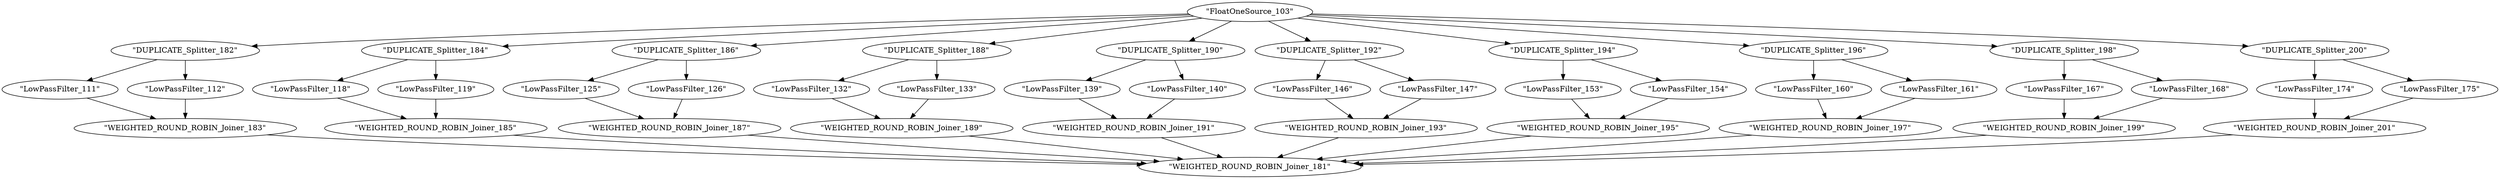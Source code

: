 strict digraph FMRadio_244 {
	graph [name=FMRadio_244];
	node [label="\N"];
	node0	[codeSize="\"14 b\"",
		contraction="{'node1': {'label': '\"LowPassFilter_105\"', 'push': '\"1\"', 'pop': '\"5\"', 'peek': '\"64\"', 'pushType': '\"float\"', 'popType': '\"float\"', '\
peekType': '\"float\"', 'codeSize': '\"1252 b\"', 'stackSize': '\"96 b\"', 'work': '\"730\"'}, 'node2': {'label': '\"FMDemodulator_106\"', '\
push': '\"1\"', 'pop': '\"1\"', 'peek': '\"2\"', 'pushType': '\"float\"', 'popType': '\"float\"', 'peekType': '\"float\"', 'codeSize': '\"82 \
b\"', 'stackSize': '\"32 b\"', 'work': '\"221\"'}, 'node3': {'label': '\"DUPLICATE_Splitter_180\"', 'push': '\"1\"', 'pop': '\"1\"', 'peek': '\"\
0\"', 'pushType': '\"float\"', 'popType': '\"float\"', 'peekType': '\"void\"', 'codeSize': '\"72 b\"', 'stackSize': '\"64 b\"', 'work': '\"0\"'}}",
		label="\"FloatOneSource_103\"",
		peek="\"0\"",
		peekType="\"void\"",
		pop="\"0\"",
		popType="\"void\"",
		push="\"5\"",
		pushType="\"float\"",
		stackSize="\"0 b\"",
		work="\"958\""];
	node4	[codeSize="\"24 b\"",
		label="\"DUPLICATE_Splitter_182\"",
		peek="\"0\"",
		peekType="\"void\"",
		pop="\"1\"",
		popType="\"float\"",
		push="\"1\"",
		pushType="\"float\"",
		stackSize="\"64 b\"",
		work="\"0\""];
	node0 -> node4;
	node10	[codeSize="\"24 b\"",
		label="\"DUPLICATE_Splitter_184\"",
		peek="\"0\"",
		peekType="\"void\"",
		pop="\"1\"",
		popType="\"float\"",
		push="\"1\"",
		pushType="\"float\"",
		stackSize="\"64 b\"",
		work="\"0\""];
	node0 -> node10;
	node16	[codeSize="\"24 b\"",
		label="\"DUPLICATE_Splitter_186\"",
		peek="\"0\"",
		peekType="\"void\"",
		pop="\"1\"",
		popType="\"float\"",
		push="\"1\"",
		pushType="\"float\"",
		stackSize="\"64 b\"",
		work="\"0\""];
	node0 -> node16;
	node22	[codeSize="\"24 b\"",
		label="\"DUPLICATE_Splitter_188\"",
		peek="\"0\"",
		peekType="\"void\"",
		pop="\"1\"",
		popType="\"float\"",
		push="\"1\"",
		pushType="\"float\"",
		stackSize="\"64 b\"",
		work="\"0\""];
	node0 -> node22;
	node28	[codeSize="\"24 b\"",
		label="\"DUPLICATE_Splitter_190\"",
		peek="\"0\"",
		peekType="\"void\"",
		pop="\"1\"",
		popType="\"float\"",
		push="\"1\"",
		pushType="\"float\"",
		stackSize="\"64 b\"",
		work="\"0\""];
	node0 -> node28;
	node34	[codeSize="\"24 b\"",
		label="\"DUPLICATE_Splitter_192\"",
		peek="\"0\"",
		peekType="\"void\"",
		pop="\"1\"",
		popType="\"float\"",
		push="\"1\"",
		pushType="\"float\"",
		stackSize="\"64 b\"",
		work="\"0\""];
	node0 -> node34;
	node40	[codeSize="\"24 b\"",
		label="\"DUPLICATE_Splitter_194\"",
		peek="\"0\"",
		peekType="\"void\"",
		pop="\"1\"",
		popType="\"float\"",
		push="\"1\"",
		pushType="\"float\"",
		stackSize="\"64 b\"",
		work="\"0\""];
	node0 -> node40;
	node46	[codeSize="\"24 b\"",
		label="\"DUPLICATE_Splitter_196\"",
		peek="\"0\"",
		peekType="\"void\"",
		pop="\"1\"",
		popType="\"float\"",
		push="\"1\"",
		pushType="\"float\"",
		stackSize="\"64 b\"",
		work="\"0\""];
	node0 -> node46;
	node52	[codeSize="\"24 b\"",
		label="\"DUPLICATE_Splitter_198\"",
		peek="\"0\"",
		peekType="\"void\"",
		pop="\"1\"",
		popType="\"float\"",
		push="\"1\"",
		pushType="\"float\"",
		stackSize="\"64 b\"",
		work="\"0\""];
	node0 -> node52;
	node58	[codeSize="\"24 b\"",
		label="\"DUPLICATE_Splitter_200\"",
		peek="\"0\"",
		peekType="\"void\"",
		pop="\"1\"",
		popType="\"float\"",
		push="\"1\"",
		pushType="\"float\"",
		stackSize="\"64 b\"",
		work="\"0\""];
	node0 -> node58;
	node5	[codeSize="\"1332 b\"",
		label="\"LowPassFilter_111\"",
		peek="\"64\"",
		peekType="\"float\"",
		pop="\"1\"",
		popType="\"float\"",
		push="\"1\"",
		pushType="\"float\"",
		stackSize="\"96 b\"",
		work="\"710\""];
	node4 -> node5;
	node6	[codeSize="\"1332 b\"",
		label="\"LowPassFilter_112\"",
		peek="\"64\"",
		peekType="\"float\"",
		pop="\"1\"",
		popType="\"float\"",
		push="\"1\"",
		pushType="\"float\"",
		stackSize="\"96 b\"",
		work="\"710\""];
	node4 -> node6;
	node7	[codeSize="\"30 b\"",
		contraction="{'node8': {'label': '\"Subtracter_113\"', 'push': '\"1\"', 'pop': '\"2\"', 'peek': '\"2\"', 'pushType': '\"float\"', 'popType': '\"float\"', '\
peekType': '\"float\"', 'codeSize': '\"43 b\"', 'stackSize': '\"0 b\"', 'work': '\"17\"'}, 'node9': {'label': '\"Amplify_114\"', 'push': '\"\
1\"', 'pop': '\"1\"', 'peek': '\"1\"', 'pushType': '\"float\"', 'popType': '\"float\"', 'peekType': '\"float\"', 'codeSize': '\"17 b\"', 'stackSize': '\"\
0 b\"', 'work': '\"8\"'}}",
		label="\"WEIGHTED_ROUND_ROBIN_Joiner_183\"",
		peek="\"0\"",
		peekType="\"void\"",
		pop="\"2\"",
		popType="\"float\"",
		push="\"2\"",
		pushType="\"float\"",
		stackSize="\"32 b\"",
		work="\"25\""];
	node5 -> node7;
	node6 -> node7;
	node64	[codeSize="\"126 b\"",
		contraction="{'node65': {'label': '\"AnonFilter_a0_178\"', 'push': '\"1\"', 'pop': '\"10\"', 'peek': '\"10\"', 'pushType': '\"float\"', 'popType': '\"float\"', '\
peekType': '\"float\"', 'codeSize': '\"27 b\"', 'stackSize': '\"64 b\"', 'work': '\"73\"'}, 'node66': {'label': '\"FloatPrinter_179\"', 'push': '\"\
0\"', 'pop': '\"1\"', 'peek': '\"1\"', 'pushType': '\"void\"', 'popType': '\"float\"', 'peekType': '\"float\"', 'codeSize': '\"16 b\"', 'stackSize': '\"\
0 b\"', 'work': '\"6\"'}}",
		label="\"WEIGHTED_ROUND_ROBIN_Joiner_181\"",
		peek="\"0\"",
		peekType="\"void\"",
		pop="\"10\"",
		popType="\"float\"",
		push="\"10\"",
		pushType="\"float\"",
		stackSize="\"32 b\"",
		work="\"79\""];
	node7 -> node64;
	node11	[codeSize="\"1332 b\"",
		label="\"LowPassFilter_118\"",
		peek="\"64\"",
		peekType="\"float\"",
		pop="\"1\"",
		popType="\"float\"",
		push="\"1\"",
		pushType="\"float\"",
		stackSize="\"96 b\"",
		work="\"710\""];
	node10 -> node11;
	node12	[codeSize="\"1332 b\"",
		label="\"LowPassFilter_119\"",
		peek="\"64\"",
		peekType="\"float\"",
		pop="\"1\"",
		popType="\"float\"",
		push="\"1\"",
		pushType="\"float\"",
		stackSize="\"96 b\"",
		work="\"710\""];
	node10 -> node12;
	node13	[codeSize="\"30 b\"",
		contraction="{'node14': {'label': '\"Subtracter_120\"', 'push': '\"1\"', 'pop': '\"2\"', 'peek': '\"2\"', 'pushType': '\"float\"', 'popType': '\"float\"', '\
peekType': '\"float\"', 'codeSize': '\"43 b\"', 'stackSize': '\"0 b\"', 'work': '\"17\"'}, 'node15': {'label': '\"Amplify_121\"', 'push': '\"\
1\"', 'pop': '\"1\"', 'peek': '\"1\"', 'pushType': '\"float\"', 'popType': '\"float\"', 'peekType': '\"float\"', 'codeSize': '\"17 b\"', 'stackSize': '\"\
0 b\"', 'work': '\"8\"'}}",
		label="\"WEIGHTED_ROUND_ROBIN_Joiner_185\"",
		peek="\"0\"",
		peekType="\"void\"",
		pop="\"2\"",
		popType="\"float\"",
		push="\"2\"",
		pushType="\"float\"",
		stackSize="\"32 b\"",
		work="\"25\""];
	node11 -> node13;
	node12 -> node13;
	node13 -> node64;
	node17	[codeSize="\"1332 b\"",
		label="\"LowPassFilter_125\"",
		peek="\"64\"",
		peekType="\"float\"",
		pop="\"1\"",
		popType="\"float\"",
		push="\"1\"",
		pushType="\"float\"",
		stackSize="\"96 b\"",
		work="\"710\""];
	node16 -> node17;
	node18	[codeSize="\"1332 b\"",
		label="\"LowPassFilter_126\"",
		peek="\"64\"",
		peekType="\"float\"",
		pop="\"1\"",
		popType="\"float\"",
		push="\"1\"",
		pushType="\"float\"",
		stackSize="\"96 b\"",
		work="\"710\""];
	node16 -> node18;
	node19	[codeSize="\"30 b\"",
		contraction="{'node20': {'label': '\"Subtracter_127\"', 'push': '\"1\"', 'pop': '\"2\"', 'peek': '\"2\"', 'pushType': '\"float\"', 'popType': '\"float\"', '\
peekType': '\"float\"', 'codeSize': '\"43 b\"', 'stackSize': '\"0 b\"', 'work': '\"17\"'}, 'node21': {'label': '\"Amplify_128\"', 'push': '\"\
1\"', 'pop': '\"1\"', 'peek': '\"1\"', 'pushType': '\"float\"', 'popType': '\"float\"', 'peekType': '\"float\"', 'codeSize': '\"17 b\"', 'stackSize': '\"\
0 b\"', 'work': '\"8\"'}}",
		label="\"WEIGHTED_ROUND_ROBIN_Joiner_187\"",
		peek="\"0\"",
		peekType="\"void\"",
		pop="\"2\"",
		popType="\"float\"",
		push="\"2\"",
		pushType="\"float\"",
		stackSize="\"32 b\"",
		work="\"25\""];
	node17 -> node19;
	node18 -> node19;
	node19 -> node64;
	node23	[codeSize="\"1332 b\"",
		label="\"LowPassFilter_132\"",
		peek="\"64\"",
		peekType="\"float\"",
		pop="\"1\"",
		popType="\"float\"",
		push="\"1\"",
		pushType="\"float\"",
		stackSize="\"96 b\"",
		work="\"710\""];
	node22 -> node23;
	node24	[codeSize="\"1332 b\"",
		label="\"LowPassFilter_133\"",
		peek="\"64\"",
		peekType="\"float\"",
		pop="\"1\"",
		popType="\"float\"",
		push="\"1\"",
		pushType="\"float\"",
		stackSize="\"96 b\"",
		work="\"710\""];
	node22 -> node24;
	node25	[codeSize="\"30 b\"",
		contraction="{'node26': {'label': '\"Subtracter_134\"', 'push': '\"1\"', 'pop': '\"2\"', 'peek': '\"2\"', 'pushType': '\"float\"', 'popType': '\"float\"', '\
peekType': '\"float\"', 'codeSize': '\"43 b\"', 'stackSize': '\"0 b\"', 'work': '\"17\"'}, 'node27': {'label': '\"Amplify_135\"', 'push': '\"\
1\"', 'pop': '\"1\"', 'peek': '\"1\"', 'pushType': '\"float\"', 'popType': '\"float\"', 'peekType': '\"float\"', 'codeSize': '\"17 b\"', 'stackSize': '\"\
0 b\"', 'work': '\"8\"'}}",
		label="\"WEIGHTED_ROUND_ROBIN_Joiner_189\"",
		peek="\"0\"",
		peekType="\"void\"",
		pop="\"2\"",
		popType="\"float\"",
		push="\"2\"",
		pushType="\"float\"",
		stackSize="\"32 b\"",
		work="\"25\""];
	node23 -> node25;
	node24 -> node25;
	node25 -> node64;
	node29	[codeSize="\"1332 b\"",
		label="\"LowPassFilter_139\"",
		peek="\"64\"",
		peekType="\"float\"",
		pop="\"1\"",
		popType="\"float\"",
		push="\"1\"",
		pushType="\"float\"",
		stackSize="\"96 b\"",
		work="\"710\""];
	node28 -> node29;
	node30	[codeSize="\"1332 b\"",
		label="\"LowPassFilter_140\"",
		peek="\"64\"",
		peekType="\"float\"",
		pop="\"1\"",
		popType="\"float\"",
		push="\"1\"",
		pushType="\"float\"",
		stackSize="\"96 b\"",
		work="\"710\""];
	node28 -> node30;
	node31	[codeSize="\"30 b\"",
		contraction="{'node32': {'label': '\"Subtracter_141\"', 'push': '\"1\"', 'pop': '\"2\"', 'peek': '\"2\"', 'pushType': '\"float\"', 'popType': '\"float\"', '\
peekType': '\"float\"', 'codeSize': '\"43 b\"', 'stackSize': '\"0 b\"', 'work': '\"17\"'}, 'node33': {'label': '\"Amplify_142\"', 'push': '\"\
1\"', 'pop': '\"1\"', 'peek': '\"1\"', 'pushType': '\"float\"', 'popType': '\"float\"', 'peekType': '\"float\"', 'codeSize': '\"17 b\"', 'stackSize': '\"\
0 b\"', 'work': '\"8\"'}}",
		label="\"WEIGHTED_ROUND_ROBIN_Joiner_191\"",
		peek="\"0\"",
		peekType="\"void\"",
		pop="\"2\"",
		popType="\"float\"",
		push="\"2\"",
		pushType="\"float\"",
		stackSize="\"32 b\"",
		work="\"25\""];
	node29 -> node31;
	node30 -> node31;
	node31 -> node64;
	node35	[codeSize="\"1332 b\"",
		label="\"LowPassFilter_146\"",
		peek="\"64\"",
		peekType="\"float\"",
		pop="\"1\"",
		popType="\"float\"",
		push="\"1\"",
		pushType="\"float\"",
		stackSize="\"96 b\"",
		work="\"710\""];
	node34 -> node35;
	node36	[codeSize="\"1332 b\"",
		label="\"LowPassFilter_147\"",
		peek="\"64\"",
		peekType="\"float\"",
		pop="\"1\"",
		popType="\"float\"",
		push="\"1\"",
		pushType="\"float\"",
		stackSize="\"96 b\"",
		work="\"710\""];
	node34 -> node36;
	node37	[codeSize="\"30 b\"",
		contraction="{'node38': {'label': '\"Subtracter_148\"', 'push': '\"1\"', 'pop': '\"2\"', 'peek': '\"2\"', 'pushType': '\"float\"', 'popType': '\"float\"', '\
peekType': '\"float\"', 'codeSize': '\"43 b\"', 'stackSize': '\"0 b\"', 'work': '\"17\"'}, 'node39': {'label': '\"Amplify_149\"', 'push': '\"\
1\"', 'pop': '\"1\"', 'peek': '\"1\"', 'pushType': '\"float\"', 'popType': '\"float\"', 'peekType': '\"float\"', 'codeSize': '\"17 b\"', 'stackSize': '\"\
0 b\"', 'work': '\"8\"'}}",
		label="\"WEIGHTED_ROUND_ROBIN_Joiner_193\"",
		peek="\"0\"",
		peekType="\"void\"",
		pop="\"2\"",
		popType="\"float\"",
		push="\"2\"",
		pushType="\"float\"",
		stackSize="\"32 b\"",
		work="\"25\""];
	node35 -> node37;
	node36 -> node37;
	node37 -> node64;
	node41	[codeSize="\"1332 b\"",
		label="\"LowPassFilter_153\"",
		peek="\"64\"",
		peekType="\"float\"",
		pop="\"1\"",
		popType="\"float\"",
		push="\"1\"",
		pushType="\"float\"",
		stackSize="\"96 b\"",
		work="\"710\""];
	node40 -> node41;
	node42	[codeSize="\"1332 b\"",
		label="\"LowPassFilter_154\"",
		peek="\"64\"",
		peekType="\"float\"",
		pop="\"1\"",
		popType="\"float\"",
		push="\"1\"",
		pushType="\"float\"",
		stackSize="\"96 b\"",
		work="\"710\""];
	node40 -> node42;
	node43	[codeSize="\"30 b\"",
		contraction="{'node44': {'label': '\"Subtracter_155\"', 'push': '\"1\"', 'pop': '\"2\"', 'peek': '\"2\"', 'pushType': '\"float\"', 'popType': '\"float\"', '\
peekType': '\"float\"', 'codeSize': '\"43 b\"', 'stackSize': '\"0 b\"', 'work': '\"17\"'}, 'node45': {'label': '\"Amplify_156\"', 'push': '\"\
1\"', 'pop': '\"1\"', 'peek': '\"1\"', 'pushType': '\"float\"', 'popType': '\"float\"', 'peekType': '\"float\"', 'codeSize': '\"17 b\"', 'stackSize': '\"\
0 b\"', 'work': '\"8\"'}}",
		label="\"WEIGHTED_ROUND_ROBIN_Joiner_195\"",
		peek="\"0\"",
		peekType="\"void\"",
		pop="\"2\"",
		popType="\"float\"",
		push="\"2\"",
		pushType="\"float\"",
		stackSize="\"32 b\"",
		work="\"25\""];
	node41 -> node43;
	node42 -> node43;
	node43 -> node64;
	node47	[codeSize="\"1332 b\"",
		label="\"LowPassFilter_160\"",
		peek="\"64\"",
		peekType="\"float\"",
		pop="\"1\"",
		popType="\"float\"",
		push="\"1\"",
		pushType="\"float\"",
		stackSize="\"96 b\"",
		work="\"710\""];
	node46 -> node47;
	node48	[codeSize="\"1332 b\"",
		label="\"LowPassFilter_161\"",
		peek="\"64\"",
		peekType="\"float\"",
		pop="\"1\"",
		popType="\"float\"",
		push="\"1\"",
		pushType="\"float\"",
		stackSize="\"96 b\"",
		work="\"710\""];
	node46 -> node48;
	node49	[codeSize="\"30 b\"",
		contraction="{'node50': {'label': '\"Subtracter_162\"', 'push': '\"1\"', 'pop': '\"2\"', 'peek': '\"2\"', 'pushType': '\"float\"', 'popType': '\"float\"', '\
peekType': '\"float\"', 'codeSize': '\"43 b\"', 'stackSize': '\"0 b\"', 'work': '\"17\"'}, 'node51': {'label': '\"Amplify_163\"', 'push': '\"\
1\"', 'pop': '\"1\"', 'peek': '\"1\"', 'pushType': '\"float\"', 'popType': '\"float\"', 'peekType': '\"float\"', 'codeSize': '\"17 b\"', 'stackSize': '\"\
0 b\"', 'work': '\"8\"'}}",
		label="\"WEIGHTED_ROUND_ROBIN_Joiner_197\"",
		peek="\"0\"",
		peekType="\"void\"",
		pop="\"2\"",
		popType="\"float\"",
		push="\"2\"",
		pushType="\"float\"",
		stackSize="\"32 b\"",
		work="\"25\""];
	node47 -> node49;
	node48 -> node49;
	node49 -> node64;
	node53	[codeSize="\"1332 b\"",
		label="\"LowPassFilter_167\"",
		peek="\"64\"",
		peekType="\"float\"",
		pop="\"1\"",
		popType="\"float\"",
		push="\"1\"",
		pushType="\"float\"",
		stackSize="\"96 b\"",
		work="\"710\""];
	node52 -> node53;
	node54	[codeSize="\"1332 b\"",
		label="\"LowPassFilter_168\"",
		peek="\"64\"",
		peekType="\"float\"",
		pop="\"1\"",
		popType="\"float\"",
		push="\"1\"",
		pushType="\"float\"",
		stackSize="\"96 b\"",
		work="\"710\""];
	node52 -> node54;
	node55	[codeSize="\"30 b\"",
		contraction="{'node56': {'label': '\"Subtracter_169\"', 'push': '\"1\"', 'pop': '\"2\"', 'peek': '\"2\"', 'pushType': '\"float\"', 'popType': '\"float\"', '\
peekType': '\"float\"', 'codeSize': '\"43 b\"', 'stackSize': '\"0 b\"', 'work': '\"17\"'}, 'node57': {'label': '\"Amplify_170\"', 'push': '\"\
1\"', 'pop': '\"1\"', 'peek': '\"1\"', 'pushType': '\"float\"', 'popType': '\"float\"', 'peekType': '\"float\"', 'codeSize': '\"17 b\"', 'stackSize': '\"\
0 b\"', 'work': '\"8\"'}}",
		label="\"WEIGHTED_ROUND_ROBIN_Joiner_199\"",
		peek="\"0\"",
		peekType="\"void\"",
		pop="\"2\"",
		popType="\"float\"",
		push="\"2\"",
		pushType="\"float\"",
		stackSize="\"32 b\"",
		work="\"25\""];
	node53 -> node55;
	node54 -> node55;
	node55 -> node64;
	node59	[codeSize="\"1332 b\"",
		label="\"LowPassFilter_174\"",
		peek="\"64\"",
		peekType="\"float\"",
		pop="\"1\"",
		popType="\"float\"",
		push="\"1\"",
		pushType="\"float\"",
		stackSize="\"96 b\"",
		work="\"710\""];
	node58 -> node59;
	node60	[codeSize="\"1332 b\"",
		label="\"LowPassFilter_175\"",
		peek="\"64\"",
		peekType="\"float\"",
		pop="\"1\"",
		popType="\"float\"",
		push="\"1\"",
		pushType="\"float\"",
		stackSize="\"96 b\"",
		work="\"710\""];
	node58 -> node60;
	node61	[codeSize="\"30 b\"",
		contraction="{'node62': {'label': '\"Subtracter_176\"', 'push': '\"1\"', 'pop': '\"2\"', 'peek': '\"2\"', 'pushType': '\"float\"', 'popType': '\"float\"', '\
peekType': '\"float\"', 'codeSize': '\"43 b\"', 'stackSize': '\"0 b\"', 'work': '\"17\"'}, 'node63': {'label': '\"Amplify_177\"', 'push': '\"\
1\"', 'pop': '\"1\"', 'peek': '\"1\"', 'pushType': '\"float\"', 'popType': '\"float\"', 'peekType': '\"float\"', 'codeSize': '\"17 b\"', 'stackSize': '\"\
0 b\"', 'work': '\"8\"'}}",
		label="\"WEIGHTED_ROUND_ROBIN_Joiner_201\"",
		peek="\"0\"",
		peekType="\"void\"",
		pop="\"2\"",
		popType="\"float\"",
		push="\"2\"",
		pushType="\"float\"",
		stackSize="\"32 b\"",
		work="\"25\""];
	node59 -> node61;
	node60 -> node61;
	node61 -> node64;
}
